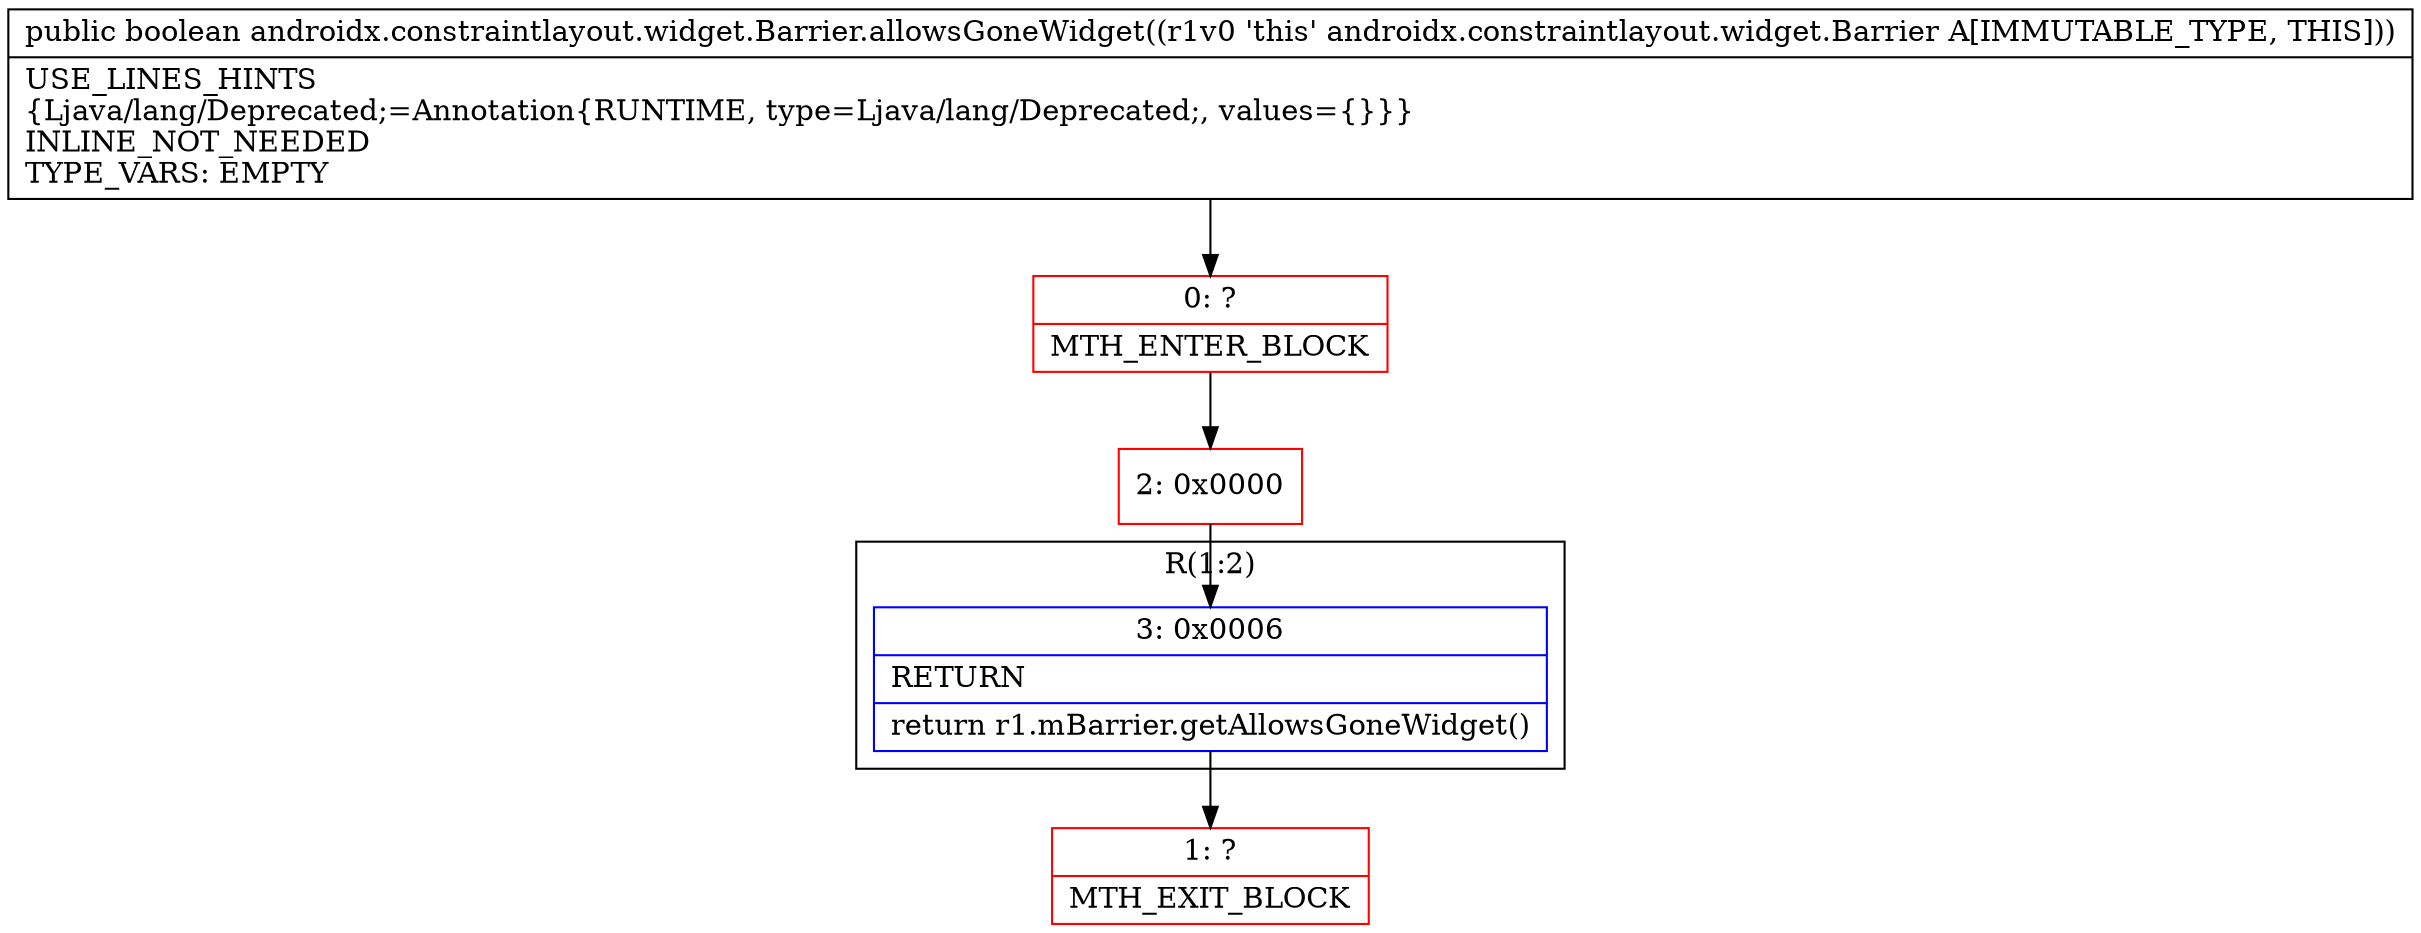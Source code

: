 digraph "CFG forandroidx.constraintlayout.widget.Barrier.allowsGoneWidget()Z" {
subgraph cluster_Region_801484916 {
label = "R(1:2)";
node [shape=record,color=blue];
Node_3 [shape=record,label="{3\:\ 0x0006|RETURN\l|return r1.mBarrier.getAllowsGoneWidget()\l}"];
}
Node_0 [shape=record,color=red,label="{0\:\ ?|MTH_ENTER_BLOCK\l}"];
Node_2 [shape=record,color=red,label="{2\:\ 0x0000}"];
Node_1 [shape=record,color=red,label="{1\:\ ?|MTH_EXIT_BLOCK\l}"];
MethodNode[shape=record,label="{public boolean androidx.constraintlayout.widget.Barrier.allowsGoneWidget((r1v0 'this' androidx.constraintlayout.widget.Barrier A[IMMUTABLE_TYPE, THIS]))  | USE_LINES_HINTS\l\{Ljava\/lang\/Deprecated;=Annotation\{RUNTIME, type=Ljava\/lang\/Deprecated;, values=\{\}\}\}\lINLINE_NOT_NEEDED\lTYPE_VARS: EMPTY\l}"];
MethodNode -> Node_0;Node_3 -> Node_1;
Node_0 -> Node_2;
Node_2 -> Node_3;
}

